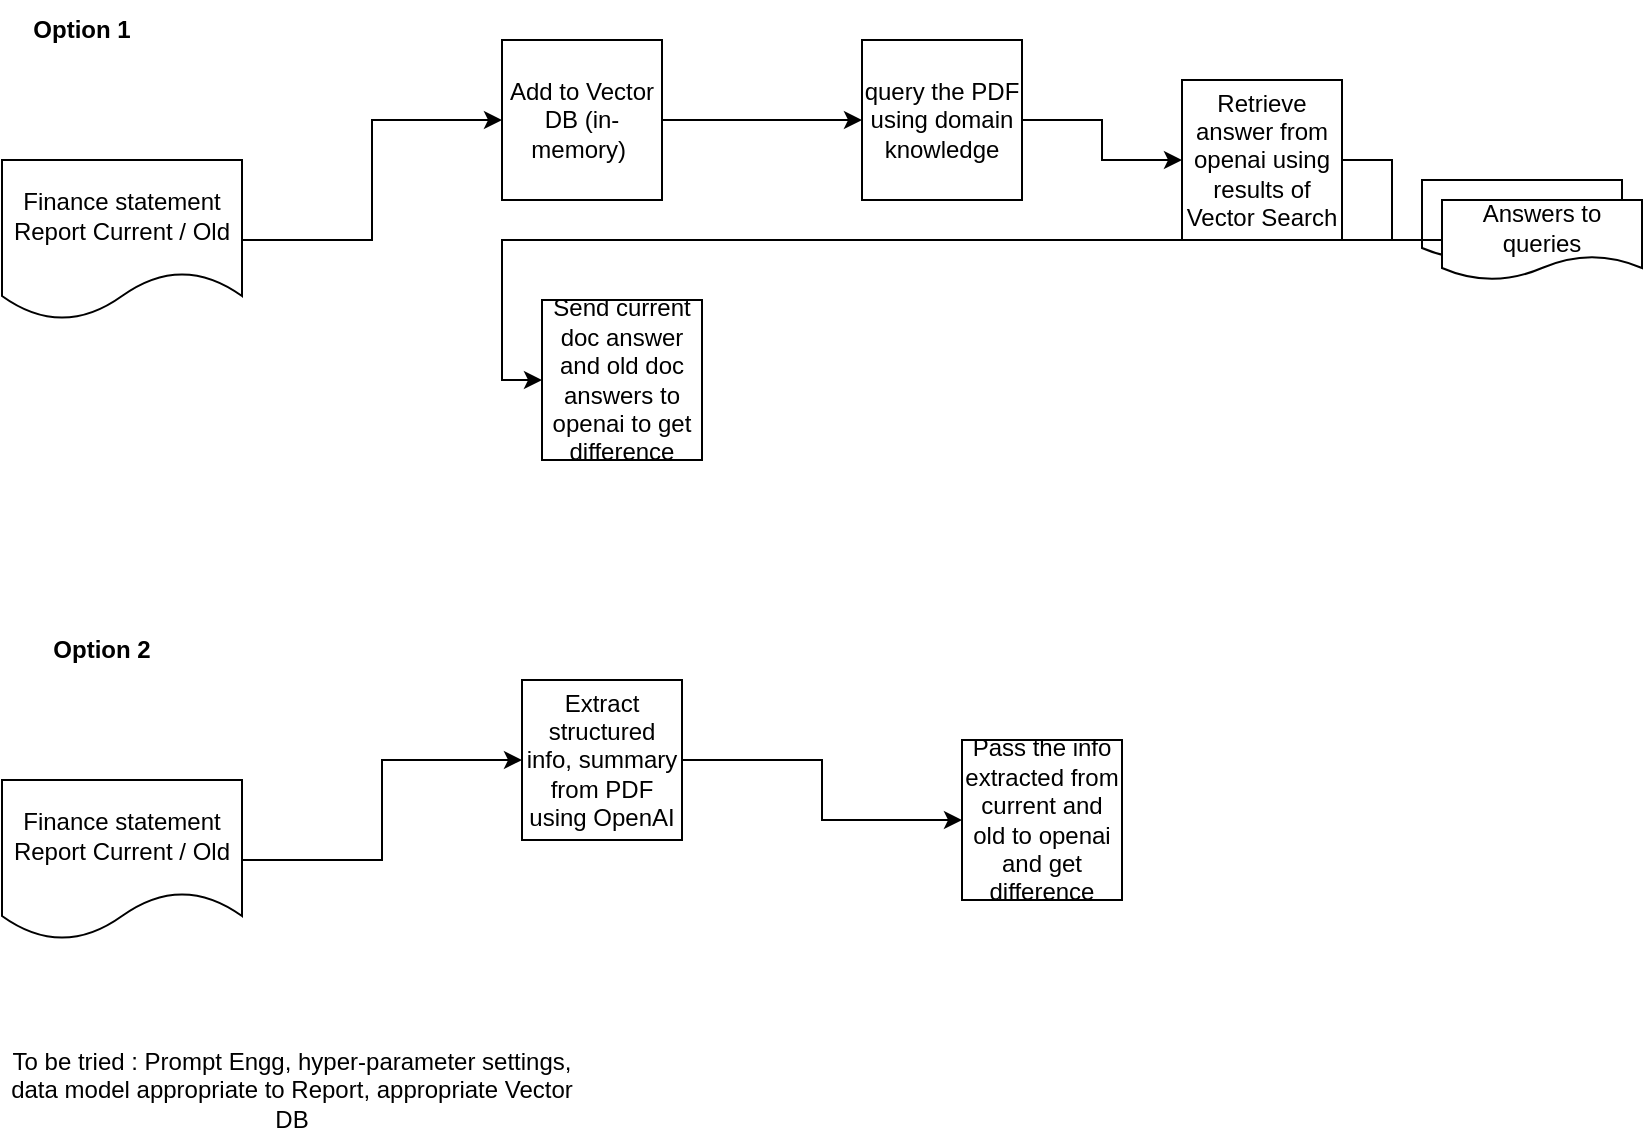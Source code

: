<mxfile version="22.0.8" type="device">
  <diagram name="Page-1" id="grnLIYBwrszPSr1sHJ01">
    <mxGraphModel dx="794" dy="424" grid="1" gridSize="10" guides="1" tooltips="1" connect="1" arrows="1" fold="1" page="1" pageScale="1" pageWidth="850" pageHeight="1100" math="0" shadow="0">
      <root>
        <mxCell id="0" />
        <mxCell id="1" parent="0" />
        <mxCell id="eVOL83hFTN3cORhQeYeJ-7" style="edgeStyle=elbowEdgeStyle;rounded=0;orthogonalLoop=1;jettySize=auto;html=1;entryX=0;entryY=0.5;entryDx=0;entryDy=0;" edge="1" parent="1" source="eVOL83hFTN3cORhQeYeJ-1" target="eVOL83hFTN3cORhQeYeJ-2">
          <mxGeometry relative="1" as="geometry" />
        </mxCell>
        <mxCell id="eVOL83hFTN3cORhQeYeJ-1" value="Finance statement Report Current / Old" style="shape=document;whiteSpace=wrap;html=1;boundedLbl=1;" vertex="1" parent="1">
          <mxGeometry x="30" y="90" width="120" height="80" as="geometry" />
        </mxCell>
        <mxCell id="eVOL83hFTN3cORhQeYeJ-8" style="edgeStyle=elbowEdgeStyle;rounded=0;orthogonalLoop=1;jettySize=auto;html=1;entryX=0;entryY=0.5;entryDx=0;entryDy=0;" edge="1" parent="1" source="eVOL83hFTN3cORhQeYeJ-2" target="eVOL83hFTN3cORhQeYeJ-3">
          <mxGeometry relative="1" as="geometry" />
        </mxCell>
        <mxCell id="eVOL83hFTN3cORhQeYeJ-2" value="Add to Vector DB (in-memory)&amp;nbsp;" style="whiteSpace=wrap;html=1;aspect=fixed;" vertex="1" parent="1">
          <mxGeometry x="280" y="30" width="80" height="80" as="geometry" />
        </mxCell>
        <mxCell id="eVOL83hFTN3cORhQeYeJ-9" style="edgeStyle=elbowEdgeStyle;rounded=0;orthogonalLoop=1;jettySize=auto;html=1;entryX=0;entryY=0.5;entryDx=0;entryDy=0;" edge="1" parent="1" source="eVOL83hFTN3cORhQeYeJ-3" target="eVOL83hFTN3cORhQeYeJ-4">
          <mxGeometry relative="1" as="geometry" />
        </mxCell>
        <mxCell id="eVOL83hFTN3cORhQeYeJ-3" value="query the PDF using domain knowledge" style="whiteSpace=wrap;html=1;aspect=fixed;" vertex="1" parent="1">
          <mxGeometry x="460" y="30" width="80" height="80" as="geometry" />
        </mxCell>
        <mxCell id="eVOL83hFTN3cORhQeYeJ-10" style="edgeStyle=elbowEdgeStyle;rounded=0;orthogonalLoop=1;jettySize=auto;html=1;" edge="1" parent="1" source="eVOL83hFTN3cORhQeYeJ-4" target="eVOL83hFTN3cORhQeYeJ-6">
          <mxGeometry relative="1" as="geometry" />
        </mxCell>
        <mxCell id="eVOL83hFTN3cORhQeYeJ-4" value="Retrieve answer from openai using results of Vector Search" style="whiteSpace=wrap;html=1;aspect=fixed;" vertex="1" parent="1">
          <mxGeometry x="620" y="50" width="80" height="80" as="geometry" />
        </mxCell>
        <mxCell id="eVOL83hFTN3cORhQeYeJ-5" value="" style="shape=document;whiteSpace=wrap;html=1;boundedLbl=1;" vertex="1" parent="1">
          <mxGeometry x="740" y="100" width="100" height="40" as="geometry" />
        </mxCell>
        <mxCell id="eVOL83hFTN3cORhQeYeJ-19" style="edgeStyle=elbowEdgeStyle;rounded=0;orthogonalLoop=1;jettySize=auto;html=1;entryX=0;entryY=0.5;entryDx=0;entryDy=0;" edge="1" parent="1" source="eVOL83hFTN3cORhQeYeJ-6" target="eVOL83hFTN3cORhQeYeJ-11">
          <mxGeometry relative="1" as="geometry">
            <mxPoint x="850" y="160" as="sourcePoint" />
            <mxPoint x="300" y="230" as="targetPoint" />
            <Array as="points">
              <mxPoint x="280" y="170" />
              <mxPoint x="270" y="170" />
            </Array>
          </mxGeometry>
        </mxCell>
        <mxCell id="eVOL83hFTN3cORhQeYeJ-6" value="Answers to queries" style="shape=document;whiteSpace=wrap;html=1;boundedLbl=1;" vertex="1" parent="1">
          <mxGeometry x="750" y="110" width="100" height="40" as="geometry" />
        </mxCell>
        <mxCell id="eVOL83hFTN3cORhQeYeJ-11" value="Send current doc answer and old doc answers to openai to get difference" style="whiteSpace=wrap;html=1;aspect=fixed;" vertex="1" parent="1">
          <mxGeometry x="300" y="160" width="80" height="80" as="geometry" />
        </mxCell>
        <mxCell id="eVOL83hFTN3cORhQeYeJ-12" value="&lt;b&gt;Option 1&lt;/b&gt;" style="text;strokeColor=none;align=center;fillColor=none;html=1;verticalAlign=middle;whiteSpace=wrap;rounded=0;" vertex="1" parent="1">
          <mxGeometry x="40" y="10" width="60" height="30" as="geometry" />
        </mxCell>
        <mxCell id="eVOL83hFTN3cORhQeYeJ-13" value="&lt;b&gt;Option 2&lt;/b&gt;" style="text;strokeColor=none;align=center;fillColor=none;html=1;verticalAlign=middle;whiteSpace=wrap;rounded=0;" vertex="1" parent="1">
          <mxGeometry x="50" y="320" width="60" height="30" as="geometry" />
        </mxCell>
        <mxCell id="eVOL83hFTN3cORhQeYeJ-17" style="edgeStyle=elbowEdgeStyle;rounded=0;orthogonalLoop=1;jettySize=auto;html=1;entryX=0;entryY=0.5;entryDx=0;entryDy=0;" edge="1" parent="1" source="eVOL83hFTN3cORhQeYeJ-14" target="eVOL83hFTN3cORhQeYeJ-15">
          <mxGeometry relative="1" as="geometry" />
        </mxCell>
        <mxCell id="eVOL83hFTN3cORhQeYeJ-14" value="Finance statement Report Current / Old" style="shape=document;whiteSpace=wrap;html=1;boundedLbl=1;" vertex="1" parent="1">
          <mxGeometry x="30" y="400" width="120" height="80" as="geometry" />
        </mxCell>
        <mxCell id="eVOL83hFTN3cORhQeYeJ-18" style="edgeStyle=elbowEdgeStyle;rounded=0;orthogonalLoop=1;jettySize=auto;html=1;entryX=0;entryY=0.5;entryDx=0;entryDy=0;" edge="1" parent="1" source="eVOL83hFTN3cORhQeYeJ-15" target="eVOL83hFTN3cORhQeYeJ-16">
          <mxGeometry relative="1" as="geometry" />
        </mxCell>
        <mxCell id="eVOL83hFTN3cORhQeYeJ-15" value="Extract structured info, summary from PDF using OpenAI" style="whiteSpace=wrap;html=1;aspect=fixed;" vertex="1" parent="1">
          <mxGeometry x="290" y="350" width="80" height="80" as="geometry" />
        </mxCell>
        <mxCell id="eVOL83hFTN3cORhQeYeJ-16" value="Pass the info extracted from current and old to openai and get difference" style="whiteSpace=wrap;html=1;aspect=fixed;" vertex="1" parent="1">
          <mxGeometry x="510" y="380" width="80" height="80" as="geometry" />
        </mxCell>
        <mxCell id="eVOL83hFTN3cORhQeYeJ-20" value="To be tried : Prompt Engg, hyper-parameter settings, data model appropriate to Report, appropriate Vector DB" style="text;strokeColor=none;align=center;fillColor=none;html=1;verticalAlign=middle;whiteSpace=wrap;rounded=0;" vertex="1" parent="1">
          <mxGeometry x="30" y="530" width="290" height="50" as="geometry" />
        </mxCell>
      </root>
    </mxGraphModel>
  </diagram>
</mxfile>
